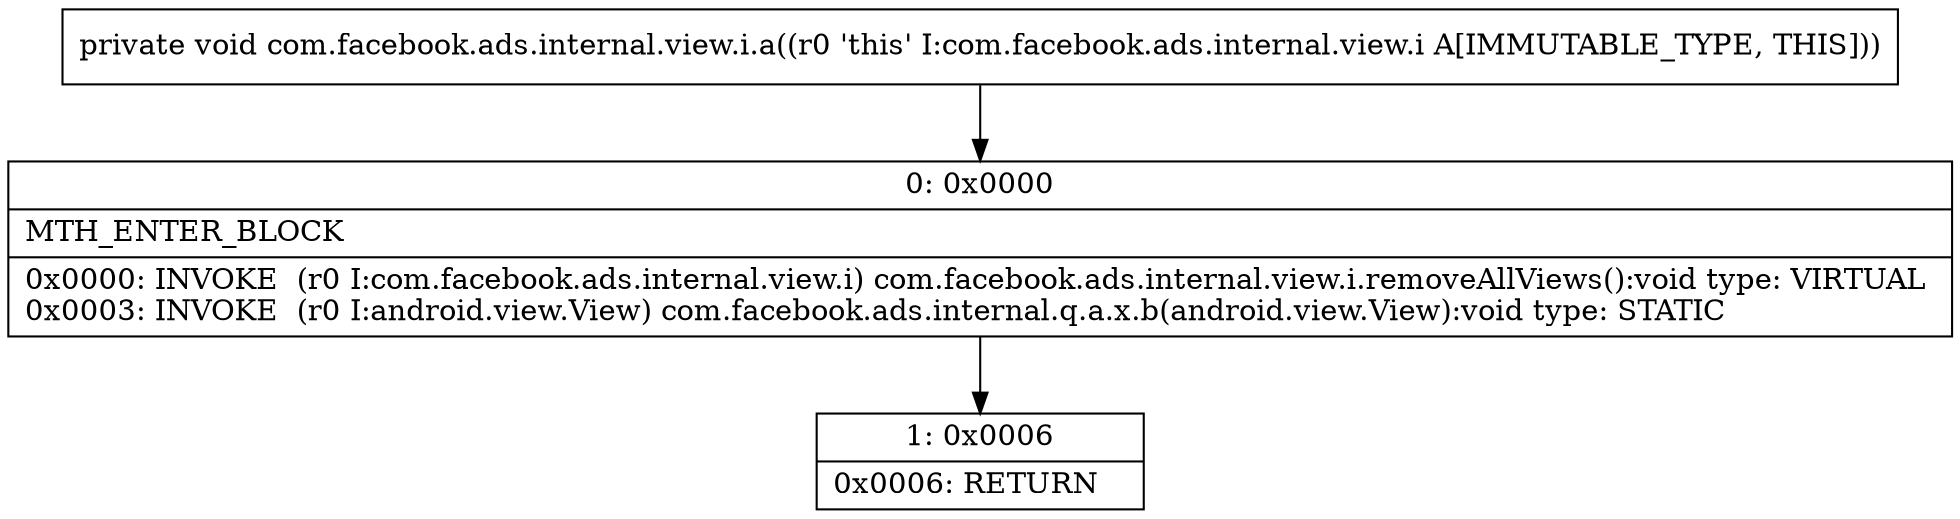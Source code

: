 digraph "CFG forcom.facebook.ads.internal.view.i.a()V" {
Node_0 [shape=record,label="{0\:\ 0x0000|MTH_ENTER_BLOCK\l|0x0000: INVOKE  (r0 I:com.facebook.ads.internal.view.i) com.facebook.ads.internal.view.i.removeAllViews():void type: VIRTUAL \l0x0003: INVOKE  (r0 I:android.view.View) com.facebook.ads.internal.q.a.x.b(android.view.View):void type: STATIC \l}"];
Node_1 [shape=record,label="{1\:\ 0x0006|0x0006: RETURN   \l}"];
MethodNode[shape=record,label="{private void com.facebook.ads.internal.view.i.a((r0 'this' I:com.facebook.ads.internal.view.i A[IMMUTABLE_TYPE, THIS])) }"];
MethodNode -> Node_0;
Node_0 -> Node_1;
}

